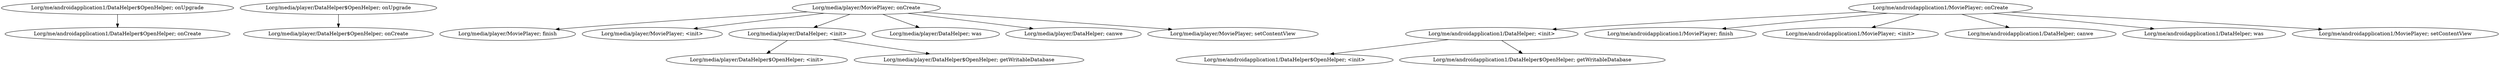 strict digraph  {
	"Lorg/me/androidapplication1/DataHelper$OpenHelper; onUpgrade" -> "Lorg/me/androidapplication1/DataHelper$OpenHelper; onCreate";
	"Lorg/media/player/DataHelper$OpenHelper; onUpgrade" -> "Lorg/media/player/DataHelper$OpenHelper; onCreate";
	"Lorg/media/player/MoviePlayer; onCreate" -> "Lorg/media/player/MoviePlayer; finish";
	"Lorg/media/player/MoviePlayer; onCreate" -> "Lorg/media/player/MoviePlayer; <init>";
	"Lorg/media/player/MoviePlayer; onCreate" -> "Lorg/media/player/DataHelper; <init>";
	"Lorg/media/player/MoviePlayer; onCreate" -> "Lorg/media/player/DataHelper; was";
	"Lorg/media/player/MoviePlayer; onCreate" -> "Lorg/media/player/DataHelper; canwe";
	"Lorg/media/player/MoviePlayer; onCreate" -> "Lorg/media/player/MoviePlayer; setContentView";
	"Lorg/media/player/DataHelper; <init>" -> "Lorg/media/player/DataHelper$OpenHelper; <init>";
	"Lorg/media/player/DataHelper; <init>" -> "Lorg/media/player/DataHelper$OpenHelper; getWritableDatabase";
	"Lorg/me/androidapplication1/DataHelper; <init>" -> "Lorg/me/androidapplication1/DataHelper$OpenHelper; <init>";
	"Lorg/me/androidapplication1/DataHelper; <init>" -> "Lorg/me/androidapplication1/DataHelper$OpenHelper; getWritableDatabase";
	"Lorg/me/androidapplication1/MoviePlayer; onCreate" -> "Lorg/me/androidapplication1/MoviePlayer; finish";
	"Lorg/me/androidapplication1/MoviePlayer; onCreate" -> "Lorg/me/androidapplication1/MoviePlayer; <init>";
	"Lorg/me/androidapplication1/MoviePlayer; onCreate" -> "Lorg/me/androidapplication1/DataHelper; canwe";
	"Lorg/me/androidapplication1/MoviePlayer; onCreate" -> "Lorg/me/androidapplication1/DataHelper; was";
	"Lorg/me/androidapplication1/MoviePlayer; onCreate" -> "Lorg/me/androidapplication1/MoviePlayer; setContentView";
	"Lorg/me/androidapplication1/MoviePlayer; onCreate" -> "Lorg/me/androidapplication1/DataHelper; <init>";
}
